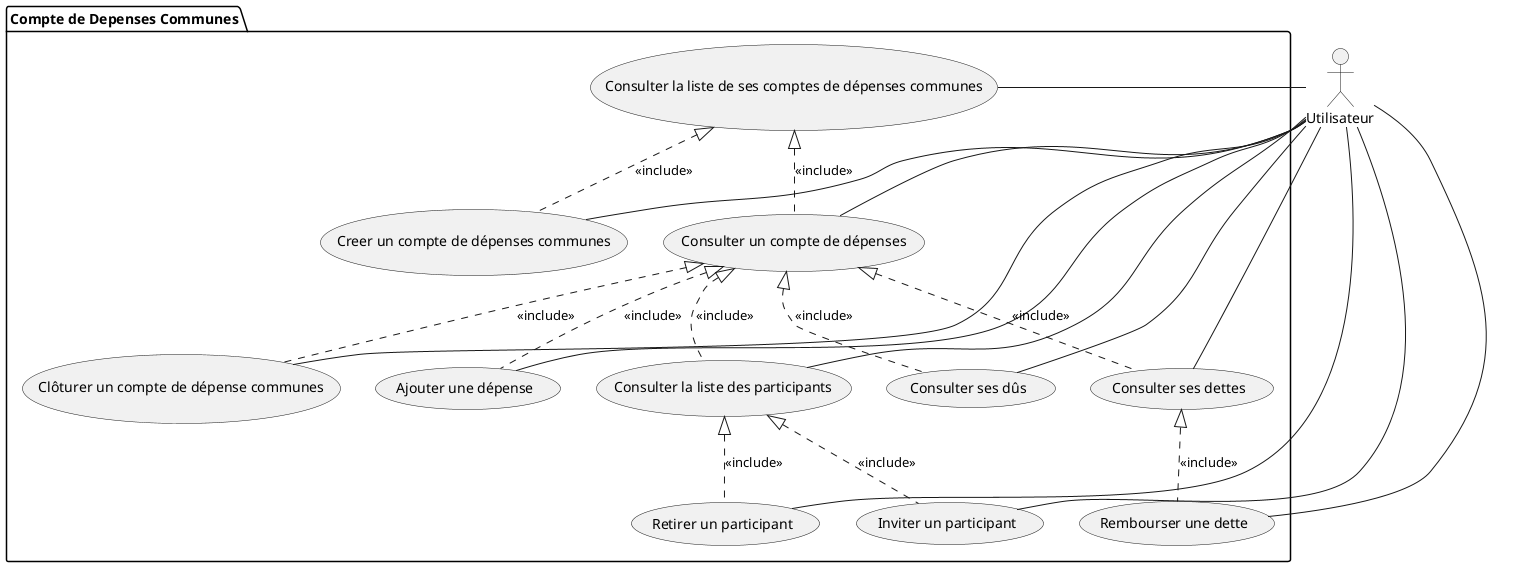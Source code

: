 @startuml

actor "Utilisateur" as user

package "Compte de Depenses Communes" {
	usecase "Consulter la liste de ses comptes de dépenses communes" as clcdc
	usecase "Consulter un compte de dépenses" as ccd
	usecase "Creer un compte de dépenses communes" as ccdc
	usecase "Clôturer un compte de dépense communes" as cocdc
	usecase "Consulter la liste des participants" as clp
	usecase "Inviter un participant" as ip
	usecase "Retirer un participant" as ri
	usecase "Ajouter une dépense" as ad
	usecase "Rembourser une dette" as rd
	usecase "Consulter ses dûs" as cd
	usecase "Consulter ses dettes" as cdt
}
'	appartenance
	user	--	clcdc
	user	--	ccd
	user	-	ccdc
	user	-	cocdc
	user	---	clp
	user	--	ip
	user	-	ri
	user	-	ad
	user	--	rd
	user	-	cd
	user	-	cdt
'	includes
	clcdc 	<|.. ccd  	: <<include>>
	clcdc 		<|.. ccdc  	: <<include>>
	ccd			<|..	cocdc : <<include>>
	ccd			<|..	clp 	: <<include>>
	clp			<|..	ip 		: <<include>>
	clp			<|..	ri 		: <<include>>
	ccd			<|..	ad 		: <<include>>
	cdt			<|..	rd 		: <<include>>
	ccd			<|..	cd 		: <<include>>
	ccd			<|..	cdt 	: <<include>>
@enduml